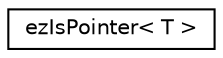 digraph "Graphical Class Hierarchy"
{
 // LATEX_PDF_SIZE
  edge [fontname="Helvetica",fontsize="10",labelfontname="Helvetica",labelfontsize="10"];
  node [fontname="Helvetica",fontsize="10",shape=record];
  rankdir="LR";
  Node0 [label="ezIsPointer\< T \>",height=0.2,width=0.4,color="black", fillcolor="white", style="filled",URL="$d5/d23/structez_is_pointer.htm",tooltip="Determines whether a type is a pointer."];
}
